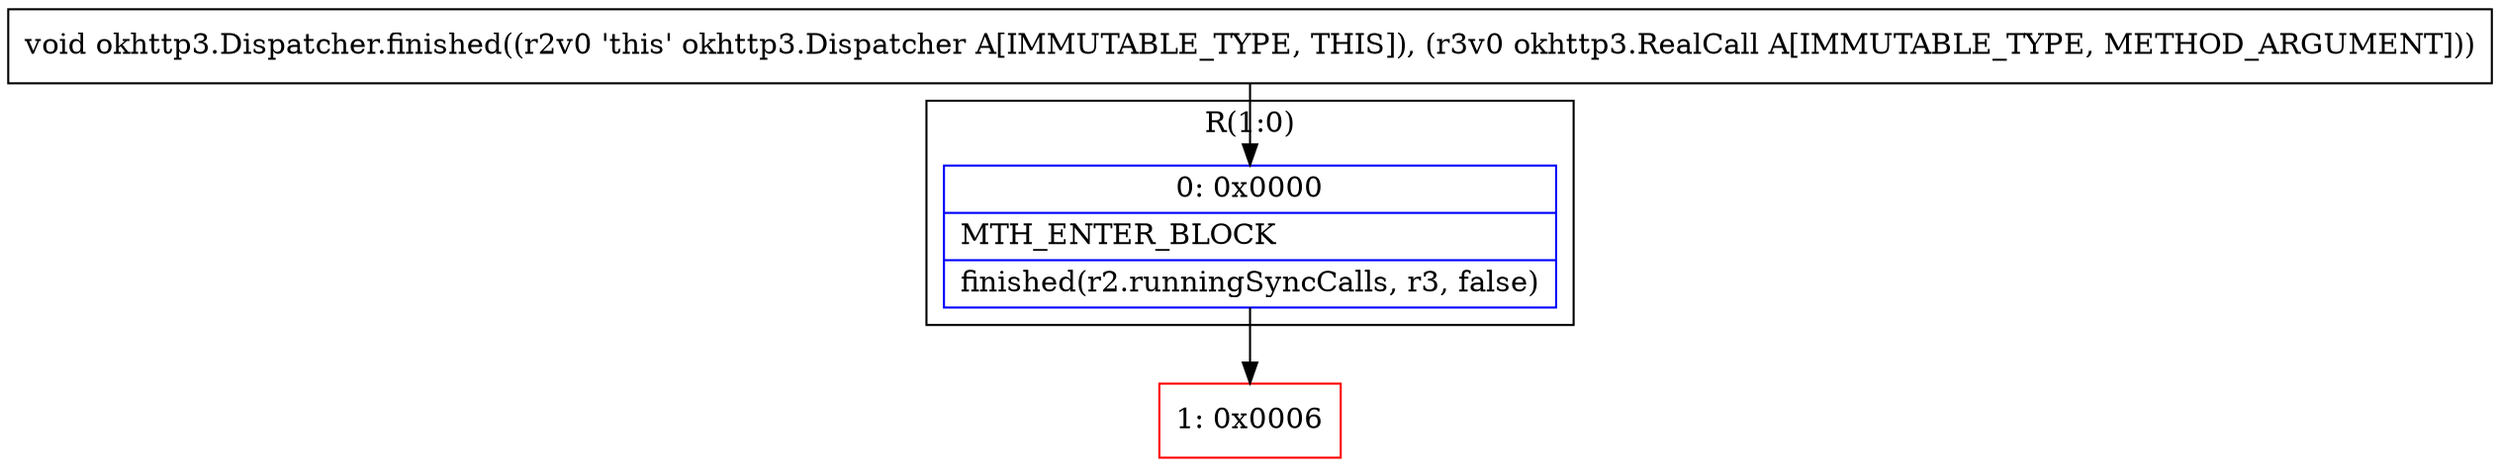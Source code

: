 digraph "CFG forokhttp3.Dispatcher.finished(Lokhttp3\/RealCall;)V" {
subgraph cluster_Region_780171341 {
label = "R(1:0)";
node [shape=record,color=blue];
Node_0 [shape=record,label="{0\:\ 0x0000|MTH_ENTER_BLOCK\l|finished(r2.runningSyncCalls, r3, false)\l}"];
}
Node_1 [shape=record,color=red,label="{1\:\ 0x0006}"];
MethodNode[shape=record,label="{void okhttp3.Dispatcher.finished((r2v0 'this' okhttp3.Dispatcher A[IMMUTABLE_TYPE, THIS]), (r3v0 okhttp3.RealCall A[IMMUTABLE_TYPE, METHOD_ARGUMENT])) }"];
MethodNode -> Node_0;
Node_0 -> Node_1;
}

